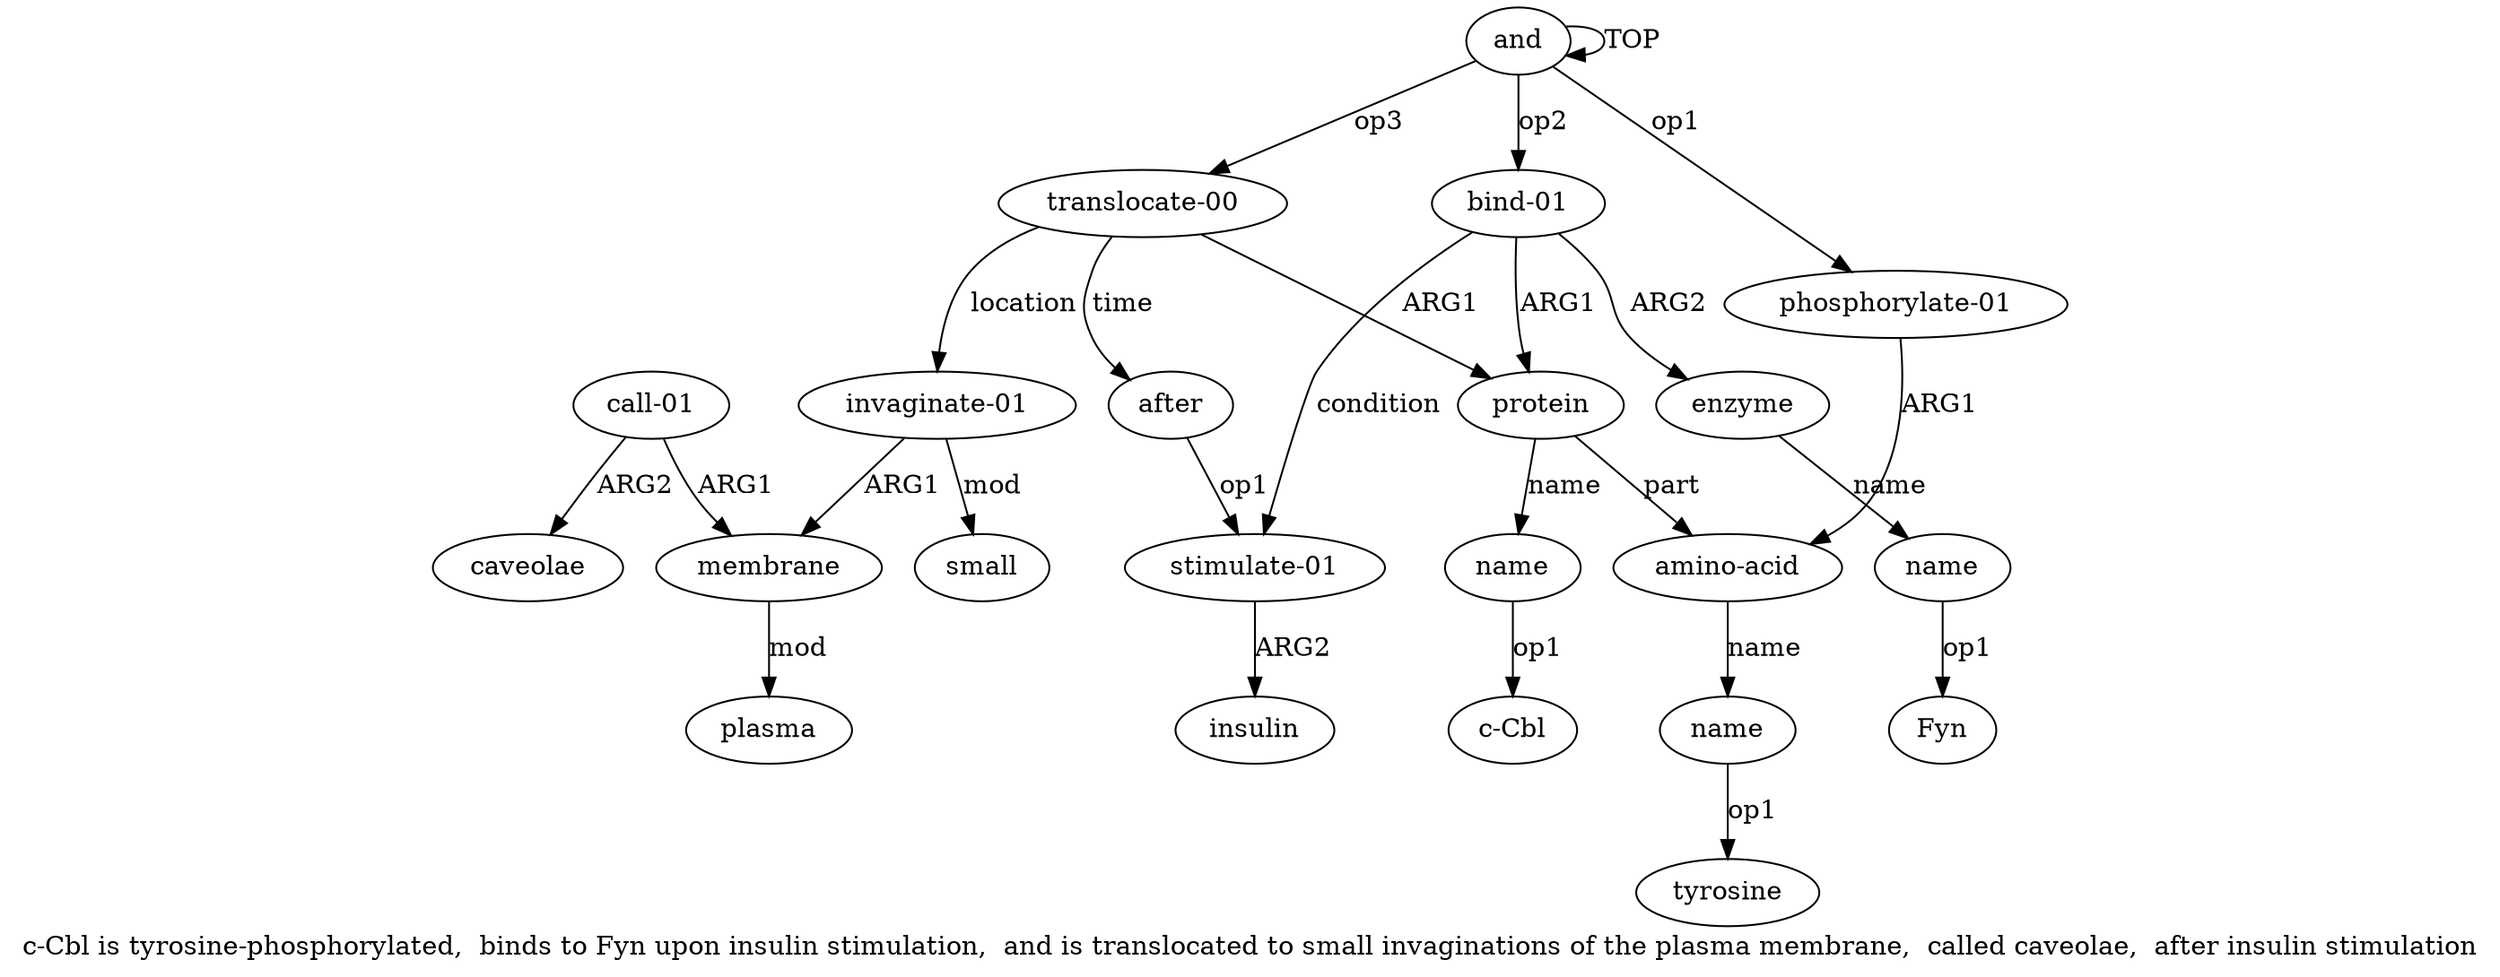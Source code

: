 digraph  {
	graph [label="c-Cbl is tyrosine-phosphorylated,  binds to Fyn upon insulin stimulation,  and is translocated to small invaginations of the plasma \
membrane,  called caveolae,  after insulin stimulation"];
	node [label="\N"];
	"a5 c-Cbl"	 [color=black,
		gold_ind=-1,
		gold_label="c-Cbl",
		label="c-Cbl",
		test_ind=-1,
		test_label="c-Cbl"];
	"a8 Fyn"	 [color=black,
		gold_ind=-1,
		gold_label=Fyn,
		label=Fyn,
		test_ind=-1,
		test_label=Fyn];
	a15	 [color=black,
		gold_ind=15,
		gold_label="call-01",
		label="call-01",
		test_ind=15,
		test_label="call-01"];
	a16	 [color=black,
		gold_ind=16,
		gold_label=caveolae,
		label=caveolae,
		test_ind=16,
		test_label=caveolae];
	a15 -> a16 [key=0,
	color=black,
	gold_label=ARG2,
	label=ARG2,
	test_label=ARG2];
a13 [color=black,
	gold_ind=13,
	gold_label=membrane,
	label=membrane,
	test_ind=13,
	test_label=membrane];
a15 -> a13 [key=0,
color=black,
gold_label=ARG1,
label=ARG1,
test_label=ARG1];
a14 [color=black,
gold_ind=14,
gold_label=plasma,
label=plasma,
test_ind=14,
test_label=plasma];
a17 [color=black,
gold_ind=17,
gold_label=small,
label=small,
test_ind=17,
test_label=small];
a11 [color=black,
gold_ind=11,
gold_label="translocate-00",
label="translocate-00",
test_ind=11,
test_label="translocate-00"];
a12 [color=black,
gold_ind=12,
gold_label="invaginate-01",
label="invaginate-01",
test_ind=12,
test_label="invaginate-01"];
a11 -> a12 [key=0,
color=black,
gold_label=location,
label=location,
test_label=location];
a18 [color=black,
gold_ind=18,
gold_label=after,
label=after,
test_ind=18,
test_label=after];
a11 -> a18 [key=0,
color=black,
gold_label=time,
label=time,
test_label=time];
a4 [color=black,
gold_ind=4,
gold_label=protein,
label=protein,
test_ind=4,
test_label=protein];
a11 -> a4 [key=0,
color=black,
gold_label=ARG1,
label=ARG1,
test_label=ARG1];
a10 [color=black,
gold_ind=10,
gold_label=insulin,
label=insulin,
test_ind=10,
test_label=insulin];
a13 -> a14 [key=0,
color=black,
gold_label=mod,
label=mod,
test_label=mod];
a12 -> a17 [key=0,
color=black,
gold_label=mod,
label=mod,
test_label=mod];
a12 -> a13 [key=0,
color=black,
gold_label=ARG1,
label=ARG1,
test_label=ARG1];
"a3 tyrosine" [color=black,
gold_ind=-1,
gold_label=tyrosine,
label=tyrosine,
test_ind=-1,
test_label=tyrosine];
a9 [color=black,
gold_ind=9,
gold_label="stimulate-01",
label="stimulate-01",
test_ind=9,
test_label="stimulate-01"];
a18 -> a9 [key=0,
color=black,
gold_label=op1,
label=op1,
test_label=op1];
a1 [color=black,
gold_ind=1,
gold_label="phosphorylate-01",
label="phosphorylate-01",
test_ind=1,
test_label="phosphorylate-01"];
a2 [color=black,
gold_ind=2,
gold_label="amino-acid",
label="amino-acid",
test_ind=2,
test_label="amino-acid"];
a1 -> a2 [key=0,
color=black,
gold_label=ARG1,
label=ARG1,
test_label=ARG1];
a0 [color=black,
gold_ind=0,
gold_label=and,
label=and,
test_ind=0,
test_label=and];
a0 -> a11 [key=0,
color=black,
gold_label=op3,
label=op3,
test_label=op3];
a0 -> a1 [key=0,
color=black,
gold_label=op1,
label=op1,
test_label=op1];
a0 -> a0 [key=0,
color=black,
gold_label=TOP,
label=TOP,
test_label=TOP];
a6 [color=black,
gold_ind=6,
gold_label="bind-01",
label="bind-01",
test_ind=6,
test_label="bind-01"];
a0 -> a6 [key=0,
color=black,
gold_label=op2,
label=op2,
test_label=op2];
a3 [color=black,
gold_ind=3,
gold_label=name,
label=name,
test_ind=3,
test_label=name];
a3 -> "a3 tyrosine" [key=0,
color=black,
gold_label=op1,
label=op1,
test_label=op1];
a2 -> a3 [key=0,
color=black,
gold_label=name,
label=name,
test_label=name];
a5 [color=black,
gold_ind=5,
gold_label=name,
label=name,
test_ind=5,
test_label=name];
a5 -> "a5 c-Cbl" [key=0,
color=black,
gold_label=op1,
label=op1,
test_label=op1];
a4 -> a2 [key=0,
color=black,
gold_label=part,
label=part,
test_label=part];
a4 -> a5 [key=0,
color=black,
gold_label=name,
label=name,
test_label=name];
a7 [color=black,
gold_ind=7,
gold_label=enzyme,
label=enzyme,
test_ind=7,
test_label=enzyme];
a8 [color=black,
gold_ind=8,
gold_label=name,
label=name,
test_ind=8,
test_label=name];
a7 -> a8 [key=0,
color=black,
gold_label=name,
label=name,
test_label=name];
a6 -> a4 [key=0,
color=black,
gold_label=ARG1,
label=ARG1,
test_label=ARG1];
a6 -> a7 [key=0,
color=black,
gold_label=ARG2,
label=ARG2,
test_label=ARG2];
a6 -> a9 [key=0,
color=black,
gold_label=condition,
label=condition,
test_label=condition];
a9 -> a10 [key=0,
color=black,
gold_label=ARG2,
label=ARG2,
test_label=ARG2];
a8 -> "a8 Fyn" [key=0,
color=black,
gold_label=op1,
label=op1,
test_label=op1];
}
